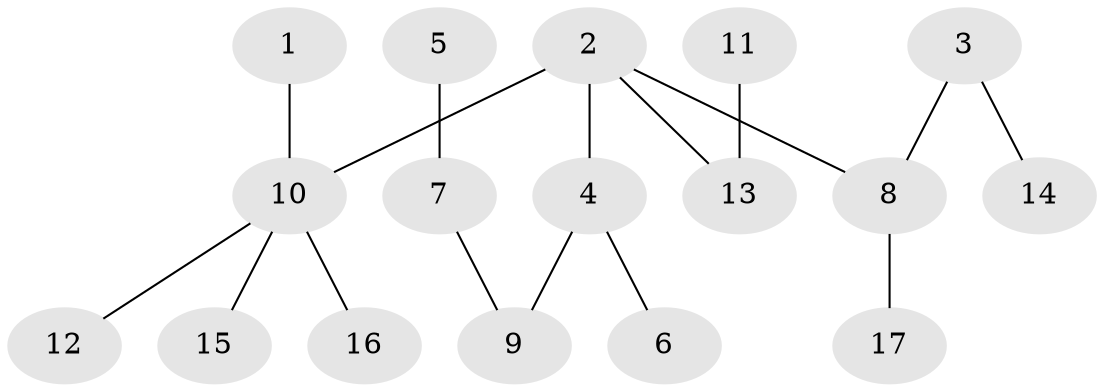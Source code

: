 // original degree distribution, {3: 0.08928571428571429, 5: 0.05357142857142857, 4: 0.07142857142857142, 2: 0.23214285714285715, 8: 0.017857142857142856, 1: 0.5357142857142857}
// Generated by graph-tools (version 1.1) at 2025/37/03/04/25 23:37:25]
// undirected, 17 vertices, 16 edges
graph export_dot {
  node [color=gray90,style=filled];
  1;
  2;
  3;
  4;
  5;
  6;
  7;
  8;
  9;
  10;
  11;
  12;
  13;
  14;
  15;
  16;
  17;
  1 -- 10 [weight=1.0];
  2 -- 4 [weight=1.0];
  2 -- 8 [weight=1.0];
  2 -- 10 [weight=1.0];
  2 -- 13 [weight=1.0];
  3 -- 8 [weight=1.0];
  3 -- 14 [weight=1.0];
  4 -- 6 [weight=1.0];
  4 -- 9 [weight=1.0];
  5 -- 7 [weight=1.0];
  7 -- 9 [weight=1.0];
  8 -- 17 [weight=1.0];
  10 -- 12 [weight=1.0];
  10 -- 15 [weight=1.0];
  10 -- 16 [weight=1.0];
  11 -- 13 [weight=1.0];
}

